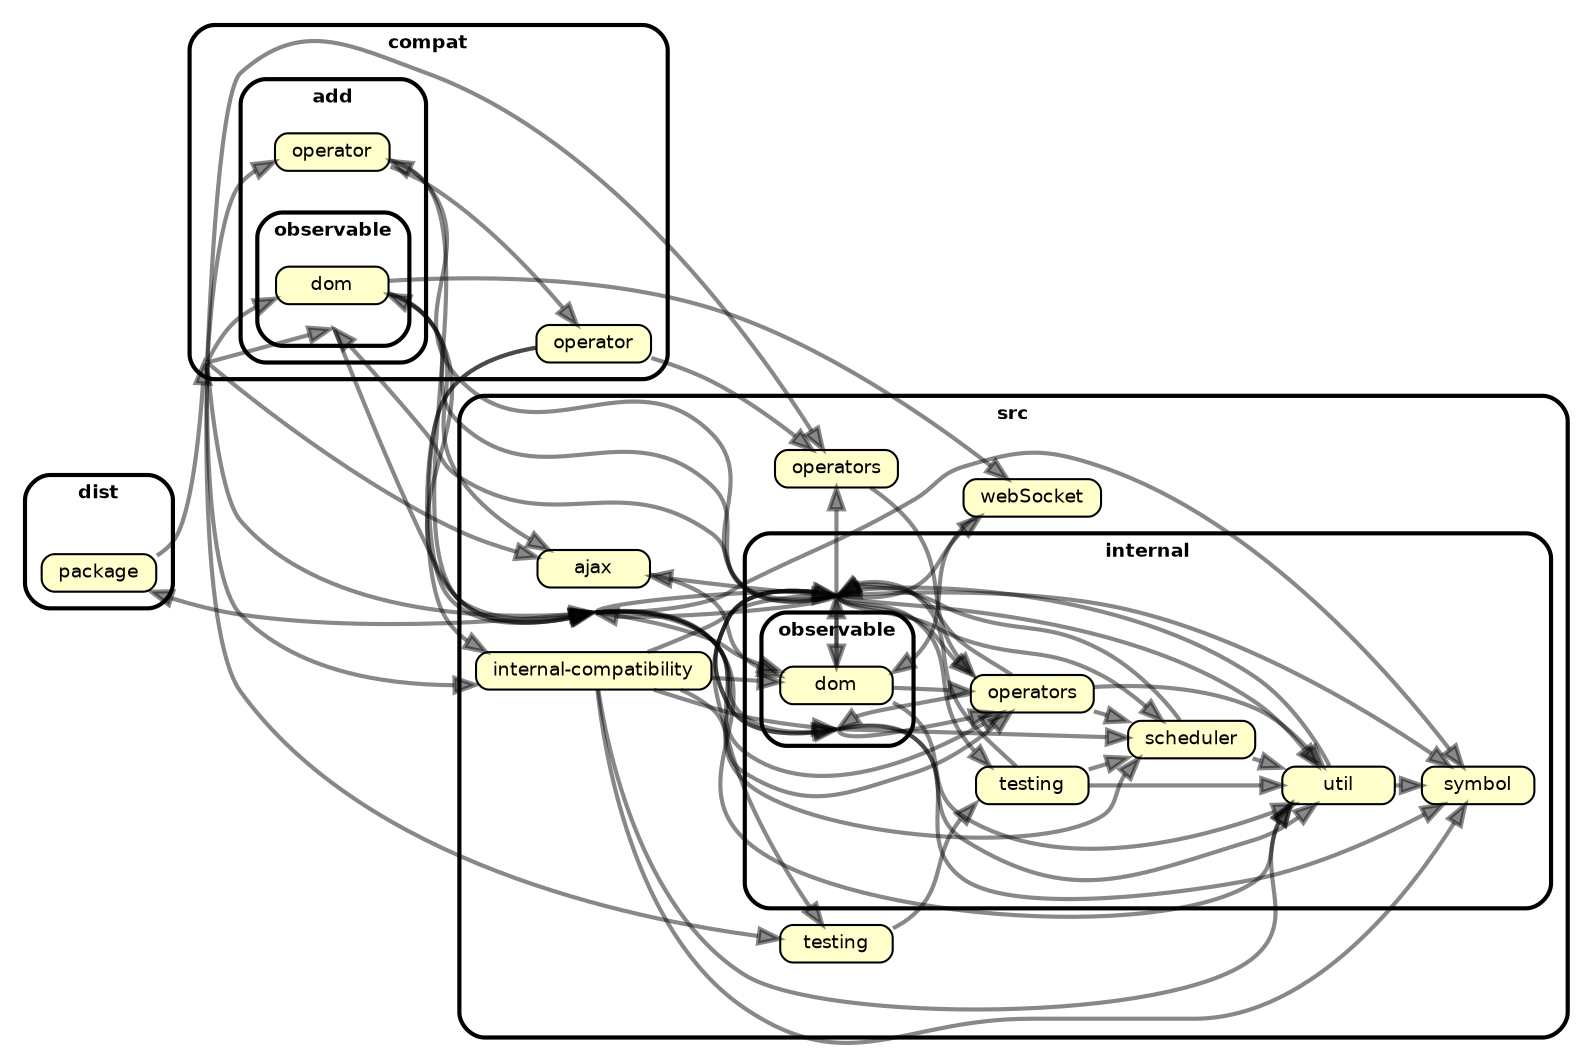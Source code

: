 digraph "dependency-cruiser output"{
    ordering=out
    rankdir=LR
    splines=true
    overlap=true
    nodesep=0.16
    ranksep=0.18
    fontname="Helvetica-bold"
    fontsize=9
    style="rounded,bold"
    compound=true
    node [shape=box style="rounded, filled" fillcolor="#ffffcc" height=0.2 fontname=Helvetica fontsize=9]
    edge [color="#00000077" penwidth=2.0 arrowhead=normal fontname=Helvetica fontsize=9]

    "compat" [label="compat" ]
    subgraph "cluster_compat" {label="compat" "compat" [label="" shape=point style=invis width="0"] subgraph "cluster_compat/add" {label="add" "compat/add" [label="" shape=point style=invis width="0"] "compat/add/observable" [label="observable" ] } }
    subgraph "cluster_compat" {label="compat" "compat" [label="" shape=point style=invis width="0"] subgraph "cluster_compat/add" {label="add" "compat/add" [label="" shape=point style=invis width="0"] subgraph "cluster_compat/add/observable" {label="observable" "compat/add/observable" [label="" shape=point style=invis width="0"] "compat/add/observable/dom" [label="dom" ] } } }
    subgraph "cluster_compat" {label="compat" "compat" [label="" shape=point style=invis width="0"] subgraph "cluster_compat/add" {label="add" "compat/add" [label="" shape=point style=invis width="0"] "compat/add/operator" [label="operator" ] } }
    subgraph "cluster_compat" {label="compat" "compat" [label="" shape=point style=invis width="0"] "compat/operator" [label="operator" ] }
    subgraph "cluster_dist" {label="dist" "dist" [label="" shape=point style=invis width="0"] "dist/package" [label="package" ] }
    "src" [label="src" ]
    subgraph "cluster_src" {label="src" "src" [label="" shape=point style=invis width="0"] "src/ajax" [label="ajax" ] }
    subgraph "cluster_src" {label="src" "src" [label="" shape=point style=invis width="0"] "src/internal" [label="internal" ] }
    subgraph "cluster_src" {label="src" "src" [label="" shape=point style=invis width="0"] "src/internal-compatibility" [label="internal-compatibility" ] }
    subgraph "cluster_src" {label="src" "src" [label="" shape=point style=invis width="0"] subgraph "cluster_src/internal" {label="internal" "src/internal" [label="" shape=point style=invis width="0"] "src/internal/observable" [label="observable" ] } }
    subgraph "cluster_src" {label="src" "src" [label="" shape=point style=invis width="0"] subgraph "cluster_src/internal" {label="internal" "src/internal" [label="" shape=point style=invis width="0"] subgraph "cluster_src/internal/observable" {label="observable" "src/internal/observable" [label="" shape=point style=invis width="0"] "src/internal/observable/dom" [label="dom" ] } } }
    subgraph "cluster_src" {label="src" "src" [label="" shape=point style=invis width="0"] subgraph "cluster_src/internal" {label="internal" "src/internal" [label="" shape=point style=invis width="0"] "src/internal/operators" [label="operators" ] } }
    subgraph "cluster_src" {label="src" "src" [label="" shape=point style=invis width="0"] subgraph "cluster_src/internal" {label="internal" "src/internal" [label="" shape=point style=invis width="0"] "src/internal/scheduler" [label="scheduler" ] } }
    subgraph "cluster_src" {label="src" "src" [label="" shape=point style=invis width="0"] subgraph "cluster_src/internal" {label="internal" "src/internal" [label="" shape=point style=invis width="0"] "src/internal/symbol" [label="symbol" ] } }
    subgraph "cluster_src" {label="src" "src" [label="" shape=point style=invis width="0"] subgraph "cluster_src/internal" {label="internal" "src/internal" [label="" shape=point style=invis width="0"] "src/internal/testing" [label="testing" ] } }
    subgraph "cluster_src" {label="src" "src" [label="" shape=point style=invis width="0"] subgraph "cluster_src/internal" {label="internal" "src/internal" [label="" shape=point style=invis width="0"] "src/internal/util" [label="util" ] } }
    subgraph "cluster_src" {label="src" "src" [label="" shape=point style=invis width="0"] "src/operators" [label="operators" ] }
    subgraph "cluster_src" {label="src" "src" [label="" shape=point style=invis width="0"] "src/testing" [label="testing" ] }
    subgraph "cluster_src" {label="src" "src" [label="" shape=point style=invis width="0"] "src/webSocket" [label="webSocket" ] }

    "compat" -> "compat/add/observable"
    "compat" -> "compat/add/observable/dom"
    "compat" -> "compat/add/operator"
    "compat" -> "src"
    "compat" -> "src/ajax"
    "compat" -> "src/internal-compatibility"
    "compat" -> "src/operators"
    "compat" -> "src/testing"
    "compat/add/observable" -> "src"
    "compat/add/observable/dom" -> "src"
    "compat/add/observable/dom" -> "src/ajax"
    "compat/add/observable/dom" -> "src/webSocket"
    "compat/add/operator" -> "compat/operator"
    "compat/add/operator" -> "src"
    "compat/operator" -> "src/operators"
    "compat/operator" -> "src"
    "compat/operator" -> "src/internal-compatibility"
    "dist/package" -> "compat"
    "src" -> "src/internal"
    "src" -> "src/internal/observable/dom"
    "src" -> "dist/package"
    "src" -> "src/internal/observable"
    "src" -> "src/internal/operators"
    "src" -> "src/internal/scheduler"
    "src" -> "src/internal/symbol"
    "src" -> "src/internal/util"
    "src/ajax" -> "src/internal/observable/dom"
    "src/internal" -> "src/internal/symbol"
    "src/internal" -> "src/internal/util"
    "src/internal" -> "src/internal/observable"
    "src/internal" -> "src/internal/operators"
    "src/internal" -> "src/internal/scheduler"
    "src/internal" -> "src/internal/observable/dom"
    "src/internal" -> "src/internal/testing"
    "src/internal" -> "compat/add/observable"
    "src/internal" -> "compat/add/observable/dom"
    "src/internal" -> "compat/add/operator"
    "src/internal" -> "src/ajax"
    "src/internal" -> "src"
    "src/internal" -> "src/operators"
    "src/internal" -> "src/testing"
    "src/internal" -> "src/webSocket"
    "src/internal-compatibility" -> "src/internal"
    "src/internal-compatibility" -> "src/internal/observable"
    "src/internal-compatibility" -> "src/internal/observable/dom"
    "src/internal-compatibility" -> "src/internal/operators"
    "src/internal-compatibility" -> "src/internal/symbol"
    "src/internal-compatibility" -> "src/internal/util"
    "src/internal/observable" -> "src/internal"
    "src/internal/observable" -> "src/internal/util"
    "src/internal/observable" -> "src/internal/operators"
    "src/internal/observable" -> "src/internal/symbol"
    "src/internal/observable" -> "src/internal/scheduler"
    "src/internal/observable/dom" -> "src/internal"
    "src/internal/observable/dom" -> "src/internal/operators"
    "src/internal/observable/dom" -> "src/internal/util"
    "src/internal/operators" -> "src/internal"
    "src/internal/operators" -> "src/internal/util"
    "src/internal/operators" -> "src/internal/observable"
    "src/internal/operators" -> "src/internal/scheduler"
    "src/internal/scheduler" -> "src/internal"
    "src/internal/scheduler" -> "src/internal/util"
    "src/internal/testing" -> "src/internal"
    "src/internal/testing" -> "src/internal/scheduler"
    "src/internal/testing" -> "src/internal/util"
    "src/internal/util" -> "src/internal"
    "src/internal/util" -> "src/internal/symbol"
    "src/operators" -> "src/internal/operators"
    "src/testing" -> "src/internal/testing"
    "src/webSocket" -> "src/internal/observable/dom"
}
